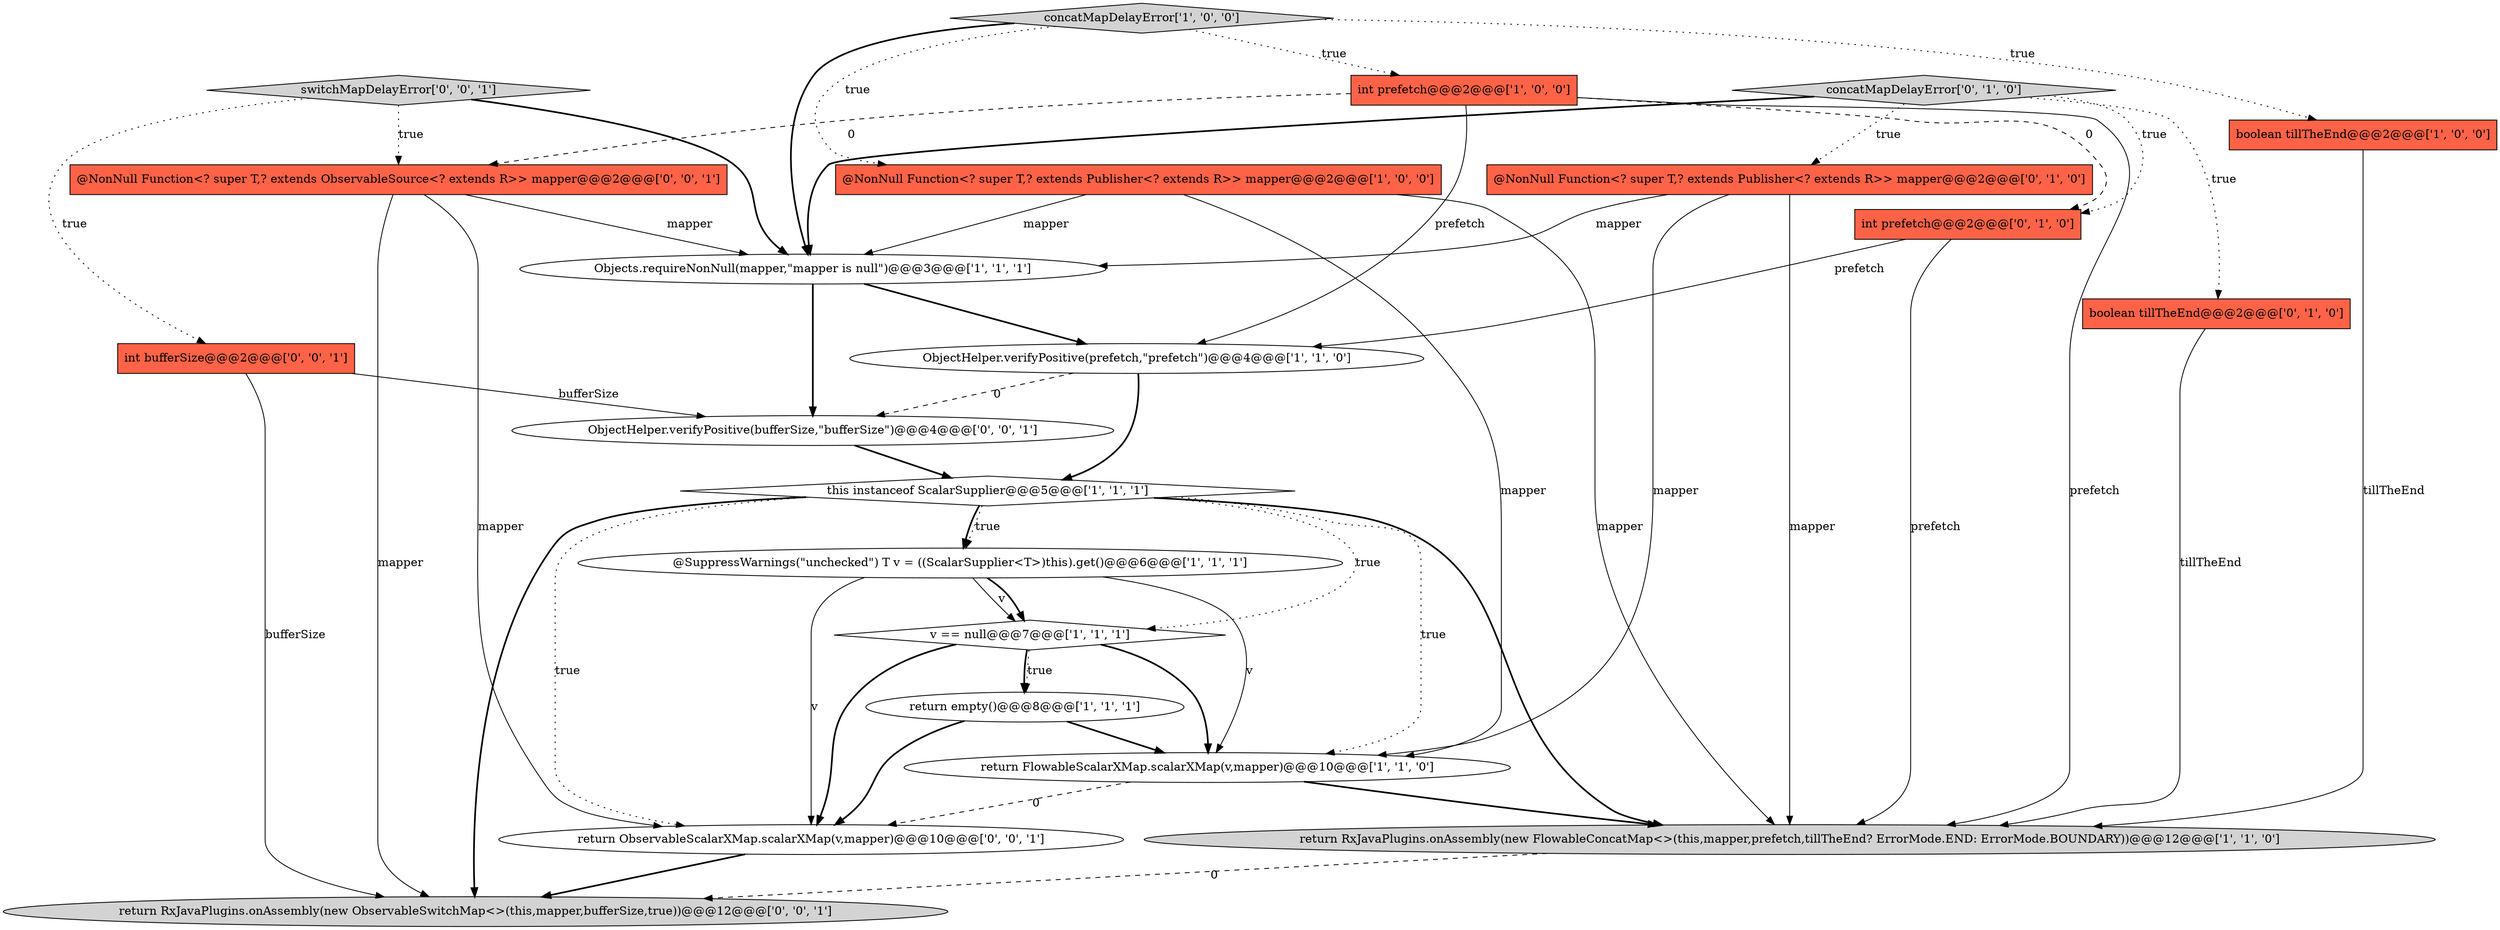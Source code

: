 digraph {
1 [style = filled, label = "return empty()@@@8@@@['1', '1', '1']", fillcolor = white, shape = ellipse image = "AAA0AAABBB1BBB"];
8 [style = filled, label = "Objects.requireNonNull(mapper,\"mapper is null\")@@@3@@@['1', '1', '1']", fillcolor = white, shape = ellipse image = "AAA0AAABBB1BBB"];
18 [style = filled, label = "ObjectHelper.verifyPositive(bufferSize,\"bufferSize\")@@@4@@@['0', '0', '1']", fillcolor = white, shape = ellipse image = "AAA0AAABBB3BBB"];
19 [style = filled, label = "return ObservableScalarXMap.scalarXMap(v,mapper)@@@10@@@['0', '0', '1']", fillcolor = white, shape = ellipse image = "AAA0AAABBB3BBB"];
7 [style = filled, label = "@NonNull Function<? super T,? extends Publisher<? extends R>> mapper@@@2@@@['1', '0', '0']", fillcolor = tomato, shape = box image = "AAA0AAABBB1BBB"];
2 [style = filled, label = "return RxJavaPlugins.onAssembly(new FlowableConcatMap<>(this,mapper,prefetch,tillTheEnd? ErrorMode.END: ErrorMode.BOUNDARY))@@@12@@@['1', '1', '0']", fillcolor = lightgray, shape = ellipse image = "AAA0AAABBB1BBB"];
4 [style = filled, label = "ObjectHelper.verifyPositive(prefetch,\"prefetch\")@@@4@@@['1', '1', '0']", fillcolor = white, shape = ellipse image = "AAA0AAABBB1BBB"];
3 [style = filled, label = "boolean tillTheEnd@@@2@@@['1', '0', '0']", fillcolor = tomato, shape = box image = "AAA0AAABBB1BBB"];
16 [style = filled, label = "switchMapDelayError['0', '0', '1']", fillcolor = lightgray, shape = diamond image = "AAA0AAABBB3BBB"];
5 [style = filled, label = "this instanceof ScalarSupplier@@@5@@@['1', '1', '1']", fillcolor = white, shape = diamond image = "AAA0AAABBB1BBB"];
17 [style = filled, label = "int bufferSize@@@2@@@['0', '0', '1']", fillcolor = tomato, shape = box image = "AAA0AAABBB3BBB"];
14 [style = filled, label = "concatMapDelayError['0', '1', '0']", fillcolor = lightgray, shape = diamond image = "AAA0AAABBB2BBB"];
9 [style = filled, label = "return FlowableScalarXMap.scalarXMap(v,mapper)@@@10@@@['1', '1', '0']", fillcolor = white, shape = ellipse image = "AAA0AAABBB1BBB"];
6 [style = filled, label = "@SuppressWarnings(\"unchecked\") T v = ((ScalarSupplier<T>)this).get()@@@6@@@['1', '1', '1']", fillcolor = white, shape = ellipse image = "AAA0AAABBB1BBB"];
0 [style = filled, label = "v == null@@@7@@@['1', '1', '1']", fillcolor = white, shape = diamond image = "AAA0AAABBB1BBB"];
20 [style = filled, label = "return RxJavaPlugins.onAssembly(new ObservableSwitchMap<>(this,mapper,bufferSize,true))@@@12@@@['0', '0', '1']", fillcolor = lightgray, shape = ellipse image = "AAA0AAABBB3BBB"];
15 [style = filled, label = "int prefetch@@@2@@@['0', '1', '0']", fillcolor = tomato, shape = box image = "AAA1AAABBB2BBB"];
11 [style = filled, label = "concatMapDelayError['1', '0', '0']", fillcolor = lightgray, shape = diamond image = "AAA0AAABBB1BBB"];
13 [style = filled, label = "boolean tillTheEnd@@@2@@@['0', '1', '0']", fillcolor = tomato, shape = box image = "AAA0AAABBB2BBB"];
10 [style = filled, label = "int prefetch@@@2@@@['1', '0', '0']", fillcolor = tomato, shape = box image = "AAA1AAABBB1BBB"];
21 [style = filled, label = "@NonNull Function<? super T,? extends ObservableSource<? extends R>> mapper@@@2@@@['0', '0', '1']", fillcolor = tomato, shape = box image = "AAA0AAABBB3BBB"];
12 [style = filled, label = "@NonNull Function<? super T,? extends Publisher<? extends R>> mapper@@@2@@@['0', '1', '0']", fillcolor = tomato, shape = box image = "AAA0AAABBB2BBB"];
11->7 [style = dotted, label="true"];
10->15 [style = dashed, label="0"];
21->19 [style = solid, label="mapper"];
4->18 [style = dashed, label="0"];
7->8 [style = solid, label="mapper"];
0->9 [style = bold, label=""];
10->21 [style = dashed, label="0"];
2->20 [style = dashed, label="0"];
14->12 [style = dotted, label="true"];
10->4 [style = solid, label="prefetch"];
16->8 [style = bold, label=""];
5->20 [style = bold, label=""];
17->18 [style = solid, label="bufferSize"];
9->2 [style = bold, label=""];
6->0 [style = solid, label="v"];
0->19 [style = bold, label=""];
8->18 [style = bold, label=""];
11->10 [style = dotted, label="true"];
5->19 [style = dotted, label="true"];
19->20 [style = bold, label=""];
16->17 [style = dotted, label="true"];
6->19 [style = solid, label="v"];
5->6 [style = dotted, label="true"];
12->8 [style = solid, label="mapper"];
6->0 [style = bold, label=""];
5->0 [style = dotted, label="true"];
14->13 [style = dotted, label="true"];
3->2 [style = solid, label="tillTheEnd"];
1->9 [style = bold, label=""];
21->8 [style = solid, label="mapper"];
7->9 [style = solid, label="mapper"];
12->9 [style = solid, label="mapper"];
7->2 [style = solid, label="mapper"];
15->4 [style = solid, label="prefetch"];
9->19 [style = dashed, label="0"];
14->15 [style = dotted, label="true"];
5->2 [style = bold, label=""];
13->2 [style = solid, label="tillTheEnd"];
5->6 [style = bold, label=""];
0->1 [style = bold, label=""];
12->2 [style = solid, label="mapper"];
18->5 [style = bold, label=""];
15->2 [style = solid, label="prefetch"];
5->9 [style = dotted, label="true"];
11->8 [style = bold, label=""];
16->21 [style = dotted, label="true"];
14->8 [style = bold, label=""];
10->2 [style = solid, label="prefetch"];
21->20 [style = solid, label="mapper"];
8->4 [style = bold, label=""];
1->19 [style = bold, label=""];
11->3 [style = dotted, label="true"];
4->5 [style = bold, label=""];
6->9 [style = solid, label="v"];
0->1 [style = dotted, label="true"];
17->20 [style = solid, label="bufferSize"];
}

